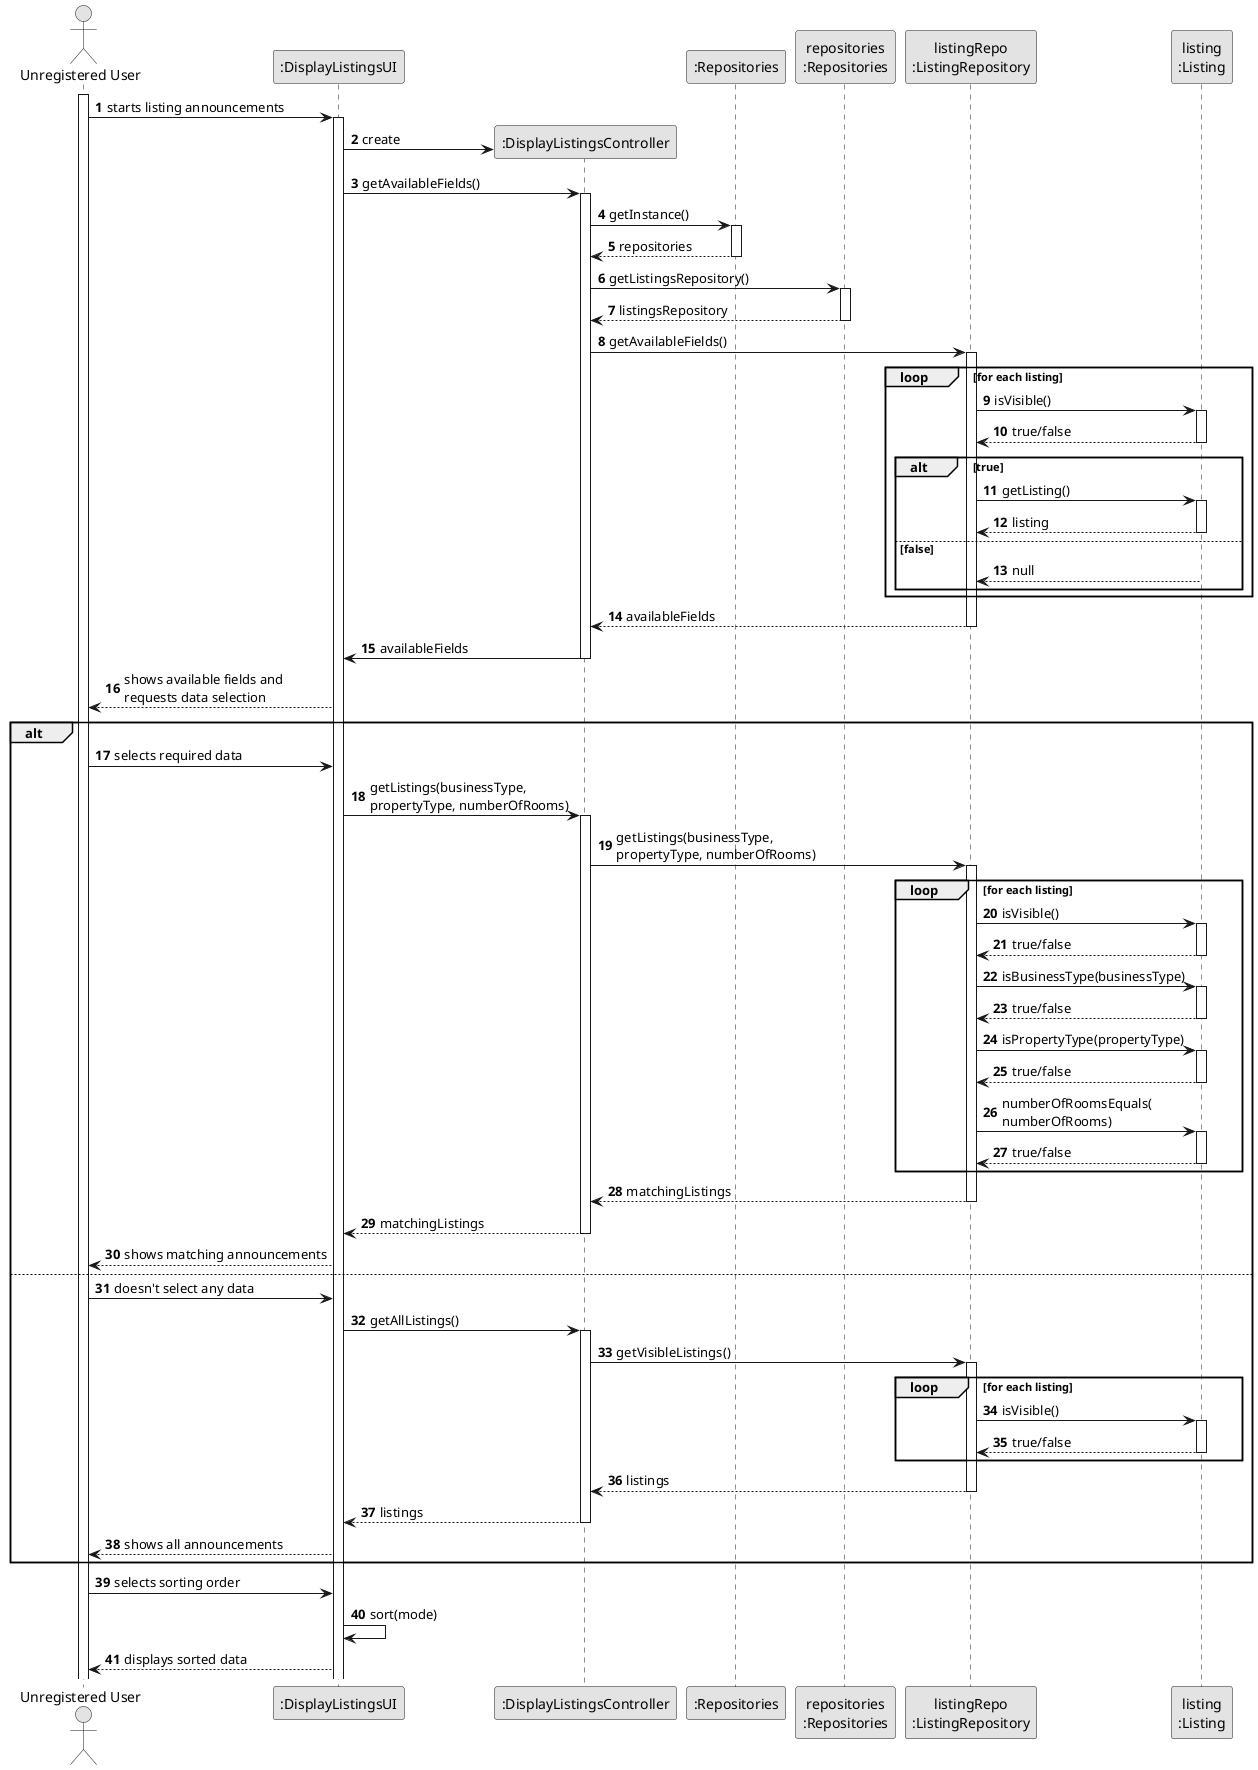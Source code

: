@startuml
skinparam monochrome true
skinparam packageStyle rectangle
skinparam shadowing false

autonumber

'hide footbox
actor "Unregistered User" as UR
participant ":DisplayListingsUI" as UI
participant ":DisplayListingsUI" as UI
participant ":DisplayListingsController" as CTRL
participant ":Repositories" as reposclass
participant "repositories\n:Repositories" as repositories
participant "listingRepo\n:ListingRepository" as LRepo
participant "listing\n:Listing" as listing



activate UR
UR -> UI: starts listing announcements
activate UI
UI -> CTRL**: create
UI -> CTRL: getAvailableFields()
activate CTRL

CTRL -> reposclass: getInstance()
activate reposclass
reposclass --> CTRL: repositories
deactivate reposclass
CTRL -> repositories: getListingsRepository()
activate repositories
repositories --> CTRL: listingsRepository
deactivate repositories
CTRL -> LRepo: getAvailableFields()
activate LRepo
loop for each listing
LRepo -> listing: isVisible()
activate listing
return true/false
'LRepo -> listing: getBusinessType()
alt true
LRepo -> listing: getListing()
activate listing
return listing
else false
listing --> LRepo: null
end
'listing --> LRepo: businessType
'LRepo -> listing: getPropertyType()
'listing --> LRepo: propertyType
'LRepo -> listing: getNumberOfRooms()
'listing --> LRepo: numberOfRooms
deactivate listing
end
LRepo --> CTRL: availableFields
deactivate LRepo

CTRL -> UI: availableFields
deactivate CTRL

UI --> UR: shows available fields and\nrequests data selection
alt
UR -> UI: selects required data
UI -> CTRL: getListings(businessType,\npropertyType, numberOfRooms)
activate CTRL
CTRL -> LRepo: getListings(businessType,\npropertyType, numberOfRooms)
activate LRepo
loop for each listing
LRepo -> listing: isVisible()
activate listing
return true/false
deactivate listing
LRepo -> listing: isBusinessType(businessType)
activate listing
return true/false
deactivate listing

LRepo -> listing: isPropertyType(propertyType)
activate listing
return true/false
deactivate listing

LRepo -> listing: numberOfRoomsEquals(\nnumberOfRooms)
activate listing
return true/false
deactivate listing


end

LRepo --> CTRL: matchingListings
deactivate LRepo
CTRL --> UI: matchingListings
deactivate CTRL
UI --> UR: shows matching announcements
else
UR -> UI: doesn't select any data
UI -> CTRL: getAllListings()
activate CTRL
CTRL -> LRepo: getVisibleListings()
activate LRepo
loop for each listing
LRepo -> listing: isVisible()
activate listing
return true/false
deactivate listing
end
LRepo --> CTRL: listings
deactivate LRepo

CTRL --> UI: listings
deactivate CTRL
UI --> UR: shows all announcements

end 'ALT fragment end

UR -> UI: selects sorting order
UI -> UI: sort(mode)
UI --> UR: displays sorted data


@enduml